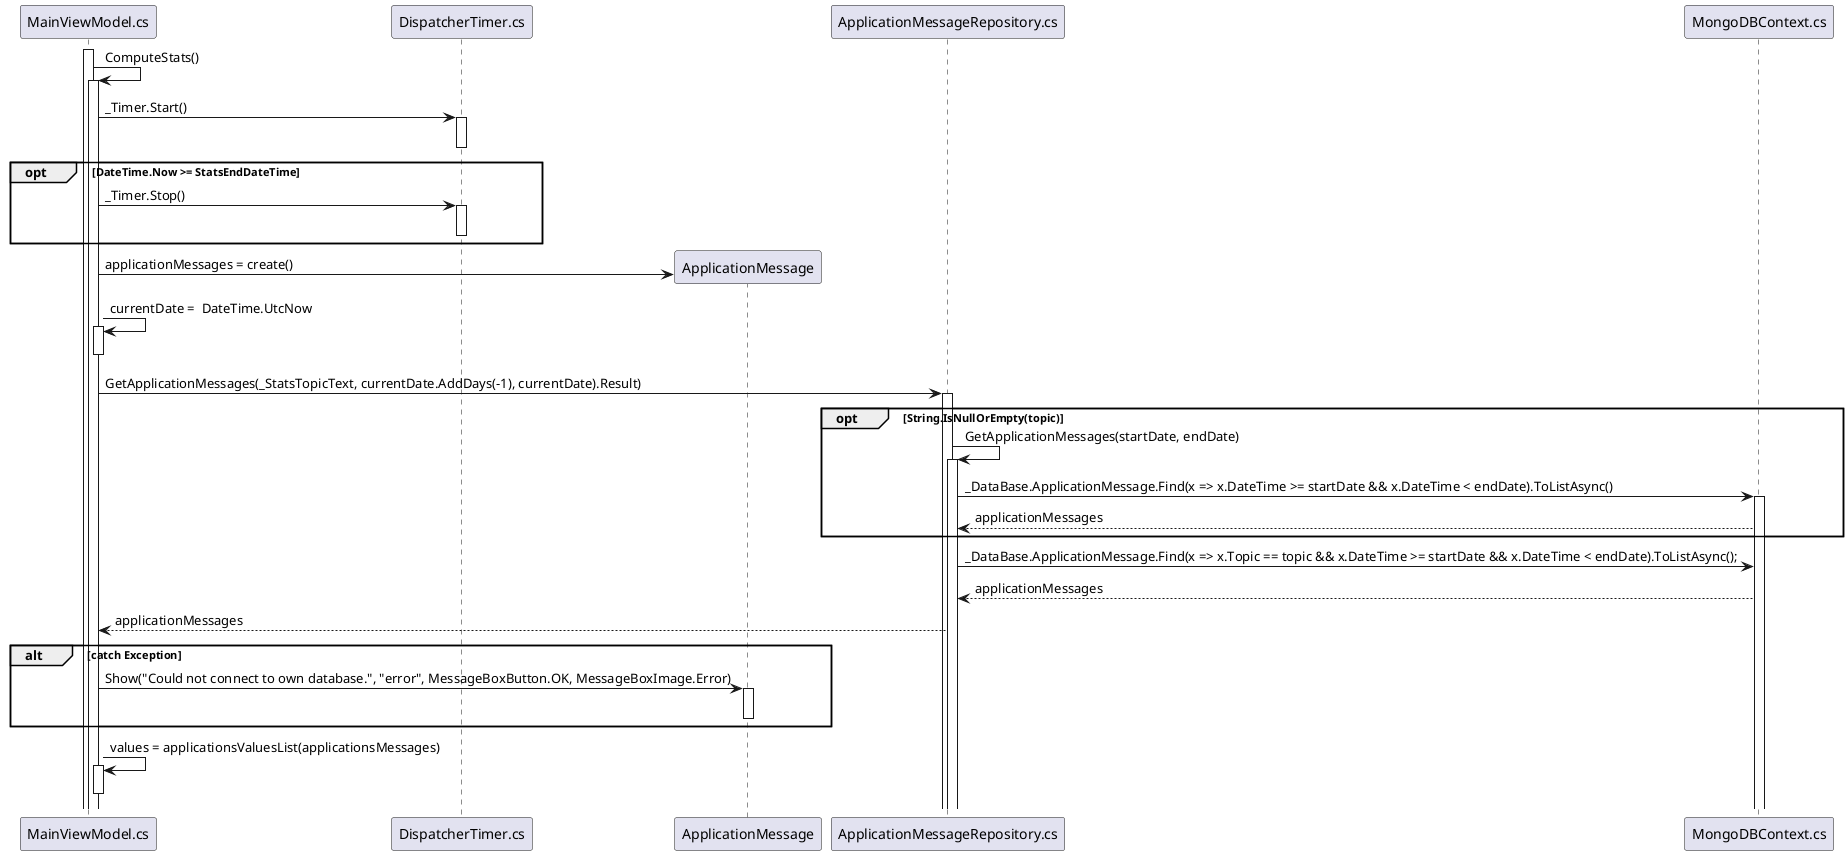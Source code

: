 @startuml Second

activate MainViewModel.cs
MainViewModel.cs -> MainViewModel.cs: ComputeStats()
activate MainViewModel.cs
MainViewModel.cs -> DispatcherTimer.cs : _Timer.Start()
activate DispatcherTimer.cs
deactivate DispatcherTimer.cs

opt DateTime.Now >= StatsEndDateTime
    MainViewModel.cs -> DispatcherTimer.cs:_Timer.Stop()
activate DispatcherTimer.cs
deactivate DispatcherTimer.cs
end

MainViewModel.cs -> ApplicationMessage** : applicationMessages = create()

MainViewModel.cs -> MainViewModel.cs : currentDate =  DateTime.UtcNow
activate MainViewModel.cs

deactivate MainViewModel.cs
MainViewModel.cs -> ApplicationMessageRepository.cs: GetApplicationMessages(_StatsTopicText, currentDate.AddDays(-1), currentDate).Result)
activate  ApplicationMessageRepository.cs

  
opt String.IsNullOrEmpty(topic)
 ApplicationMessageRepository.cs ->  ApplicationMessageRepository.cs: GetApplicationMessages(startDate, endDate)
activate   ApplicationMessageRepository.cs
 ApplicationMessageRepository.cs -> MongoDBContext.cs:_DataBase.ApplicationMessage.Find(x => x.DateTime >= startDate && x.DateTime < endDate).ToListAsync()
activate MongoDBContext.cs
MongoDBContext.cs --> ApplicationMessageRepository.cs: applicationMessages
end
 ApplicationMessageRepository.cs -> MongoDBContext.cs:_DataBase.ApplicationMessage.Find(x => x.Topic == topic && x.DateTime >= startDate && x.DateTime < endDate).ToListAsync();
MongoDBContext.cs --> ApplicationMessageRepository.cs: applicationMessages
 ApplicationMessageRepository.cs --> MainViewModel.cs: applicationMessages

alt catch Exception
MainViewModel.cs -> ApplicationMessage: Show("Could not connect to own database.", "error", MessageBoxButton.OK, MessageBoxImage.Error)
activate ApplicationMessage
deactivate ApplicationMessage
end

MainViewModel.cs -> MainViewModel.cs : values = applicationsValuesList(applicationsMessages)
activate MainViewModel.cs
deactivate MainViewModel.cs
@enduml
